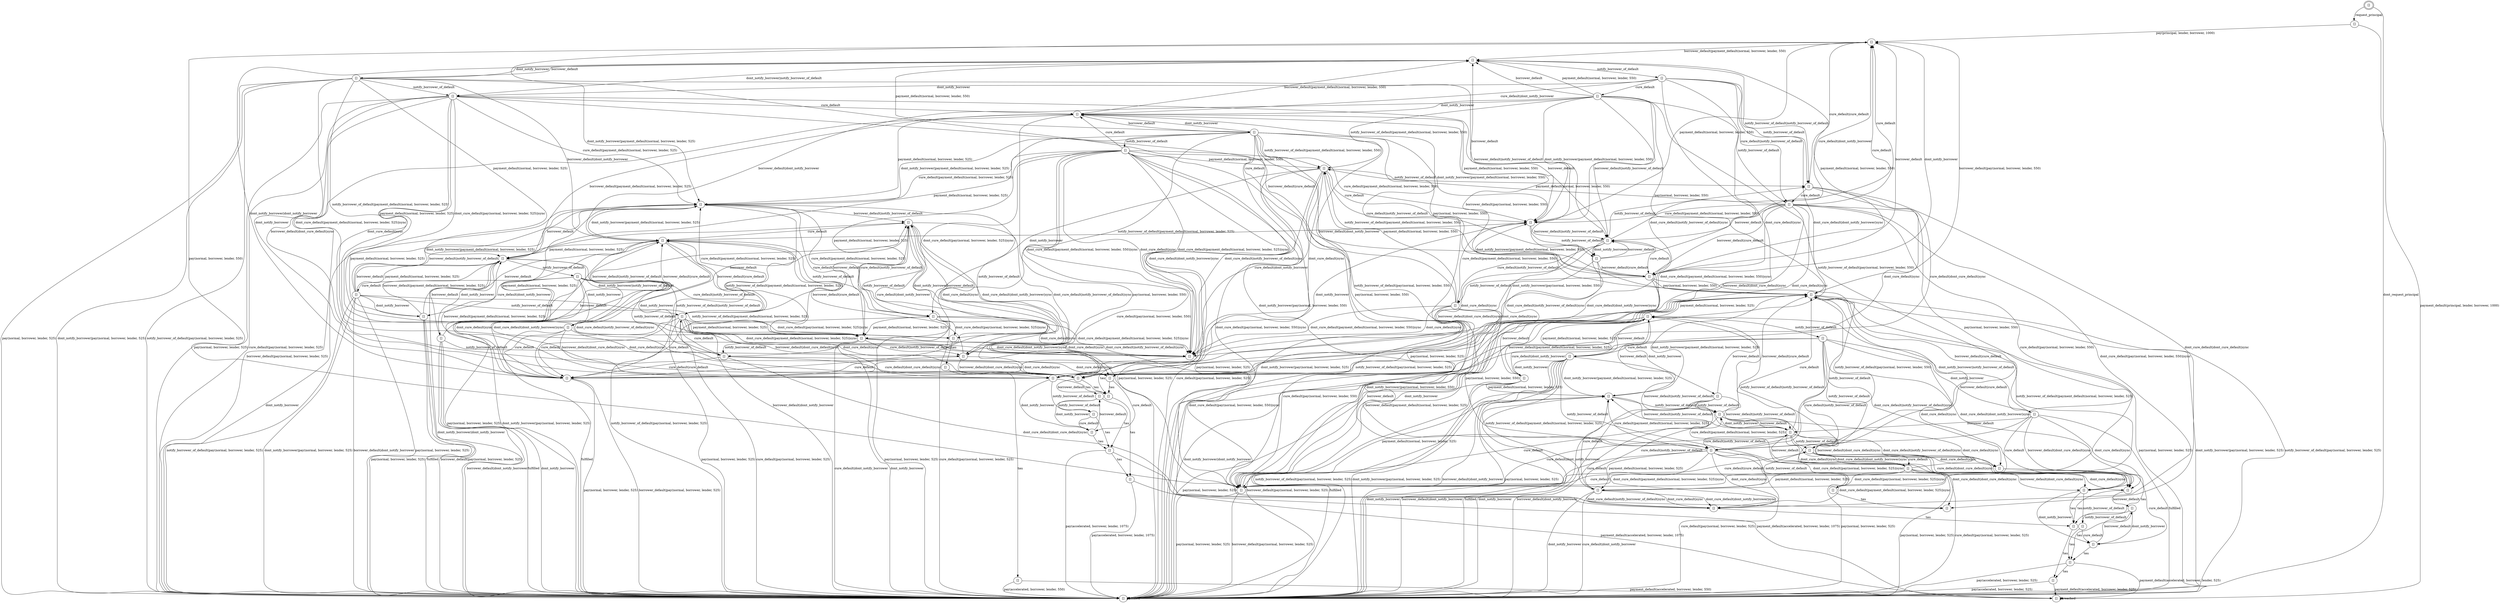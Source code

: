 digraph G {
center = TRUE;
mclimit = 10.0;
nodesep = 0.05;
node [ width=0.25, height=0.25, label="" ];
s28 [ peripheries=2 ];
s0 [label="[]"];
s1 [label="[]"];
s2 [label="[]"];
s3 [label="[]"];
s4 [label="[]"];
s5 [label="[]"];
s6 [label="[]"];
s7 [label="[]"];
s8 [label="[]"];
s9 [label="[]"];
s10 [label="[]"];
s11 [label="[]"];
s12 [label="[]"];
s13 [label="[]"];
s14 [label="[]"];
s15 [label="[]"];
s16 [label="[]"];
s17 [label="[]"];
s18 [label="[]"];
s19 [label="[]"];
s20 [label="[]"];
s21 [label="[]"];
s22 [label="[]"];
s23 [label="[]"];
s24 [label="[]"];
s25 [label="[]"];
s26 [label="[]"];
s27 [label="[]"];
s28 [label="[]"];
s29 [label="[]"];
s30 [label="[]"];
s31 [label="[]"];
s32 [label="[]"];
s33 [label="[]"];
s34 [label="[]"];
s35 [label="[]"];
s36 [label="[]"];
s37 [label="[]"];
s38 [label="[]"];
s39 [label="[]"];
s40 [label="[]"];
s41 [label="[]"];
s42 [label="[]"];
s43 [label="[]"];
s44 [label="[]"];
s45 [label="[]"];
s46 [label="[]"];
s47 [label="[]"];
s48 [label="[]"];
s49 [label="[]"];
s50 [label="[]"];
s51 [label="[]"];
s52 [label="[]"];
s53 [label="[]"];
s54 [label="[]"];
s55 [label="[]"];
s56 [label="[]"];
s57 [label="[]"];
s58 [label="[]"];
s59 [label="[]"];
s60 [label="[]"];
s61 [label="[]"];
s62 [label="[]"];
s63 [label="[]"];
s64 [label="[]"];
s65 [label="[]"];
s66 [label="[]"];
s67 [label="[]"];
s68 [label="[]"];
s69 [label="[]"];
s70 [label="[]"];
s71 [label="[]"];
s72 [label="[]"];
s73 [label="[]"];
s74 [label="[]"];
s75 [label="[]"];
s0->s42[label="tau"];
s0->s3[label="borrower_default"];
s1->s5[label="dont_notify_borrower"];
s1->s6[label="notify_borrower_of_default"];
s1->s47[label="dont_cure_default|dont_notify_borrower|sync"];
s1->s49[label="dont_cure_default|sync"];
s1->s48[label="dont_cure_default|notify_borrower_of_default|sync"];
s1->s11[label="cure_default"];
s1->s20[label="cure_default|notify_borrower_of_default"];
s1->s10[label="cure_default|dont_notify_borrower"];
s2->s40[label="tau"];
s2->s39[label="payment_default(accelerated, borrower, lender, 1075)"];
s2->s34[label="pay(accelerated, borrower, lender, 1075)"];
s3->s42[label="tau"];
s3->s0[label="dont_notify_borrower"];
s3->s4[label="notify_borrower_of_default"];
s4->s42[label="tau"];
s4->s0[label="cure_default"];
s5->s26[label="borrower_default"];
s5->s63[label="payment_default(normal, borrower, lender, 525)"];
s5->s34[label="pay(normal, borrower, lender, 525)"];
s5->s47[label="dont_cure_default|sync"];
s5->s10[label="cure_default"];
s5->s49[label="borrower_default|dont_cure_default|sync"];
s5->s17[label="borrower_default|cure_default"];
s5->s72[label="dont_cure_default|pay(normal, borrower, lender, 525)|sync"];
s5->s34[label="cure_default|pay(normal, borrower, lender, 525)"];
s5->s55[label="cure_default|payment_default(normal, borrower, lender, 525)"];
s5->s75[label="dont_cure_default|payment_default(normal, borrower, lender, 525)|sync"];
s6->s48[label="dont_cure_default|sync"];
s6->s20[label="cure_default"];
s6->s44[label="dont_cure_default|dont_cure_default|sync"];
s6->s47[label="cure_default|dont_cure_default|sync"];
s6->s19[label="cure_default|cure_default"];
s7->s45[label="tau"];
s8->s61[label="dont_notify_borrower"];
s8->s6[label="notify_borrower_of_default"];
s8->s75[label="dont_cure_default|dont_notify_borrower|sync"];
s8->s75[label="dont_cure_default|sync"];
s8->s75[label="dont_cure_default|notify_borrower_of_default|sync"];
s8->s16[label="cure_default"];
s8->s29[label="cure_default|notify_borrower_of_default"];
s8->s59[label="cure_default|dont_notify_borrower"];
s9->s12[label="dont_notify_borrower"];
s9->s1[label="notify_borrower_of_default"];
s9->s5[label="dont_notify_borrower|notify_borrower_of_default"];
s9->s6[label="notify_borrower_of_default|notify_borrower_of_default"];
s9->s59[label="dont_notify_borrower|dont_notify_borrower"];
s10->s38[label="pay(normal, borrower, lender, 550)"];
s10->s9[label="borrower_default|payment_default(normal, borrower, lender, 550)"];
s10->s16[label="payment_default(normal, borrower, lender, 550)"];
s10->s14[label="borrower_default"];
s10->s13[label="borrower_default|pay(normal, borrower, lender, 550)"];
s10->s55[label="payment_default(normal, borrower, lender, 525)"];
s10->s34[label="pay(normal, borrower, lender, 525)"];
s10->s34[label="borrower_default|pay(normal, borrower, lender, 525)"];
s10->s54[label="borrower_default|payment_default(normal, borrower, lender, 525)"];
s11->s13[label="pay(normal, borrower, lender, 550)"];
s11->s9[label="payment_default(normal, borrower, lender, 550)"];
s11->s9[label="borrower_default"];
s11->s10[label="dont_notify_borrower"];
s11->s20[label="notify_borrower_of_default"];
s11->s58[label="borrower_default|dont_notify_borrower"];
s11->s26[label="borrower_default|notify_borrower_of_default"];
s11->s38[label="dont_notify_borrower|pay(normal, borrower, lender, 550)"];
s11->s16[label="dont_notify_borrower|payment_default(normal, borrower, lender, 550)"];
s11->s8[label="notify_borrower_of_default|payment_default(normal, borrower, lender, 550)"];
s11->s35[label="notify_borrower_of_default|pay(normal, borrower, lender, 550)"];
s12->s9[label="borrower_default"];
s12->s54[label="payment_default(normal, borrower, lender, 525)"];
s12->s34[label="pay(normal, borrower, lender, 525)"];
s12->s59[label="dont_notify_borrower"];
s12->s5[label="notify_borrower_of_default"];
s12->s58[label="borrower_default|dont_notify_borrower"];
s12->s26[label="borrower_default|notify_borrower_of_default"];
s12->s63[label="notify_borrower_of_default|payment_default(normal, borrower, lender, 525)"];
s12->s34[label="notify_borrower_of_default|pay(normal, borrower, lender, 525)"];
s12->s55[label="dont_notify_borrower|payment_default(normal, borrower, lender, 525)"];
s12->s34[label="dont_notify_borrower|pay(normal, borrower, lender, 525)"];
s13->s23[label="payment_default(normal, borrower, lender, 525)"];
s13->s34[label="pay(normal, borrower, lender, 525)"];
s13->s38[label="dont_notify_borrower"];
s13->s35[label="notify_borrower_of_default"];
s13->s27[label="notify_borrower_of_default|payment_default(normal, borrower, lender, 525)"];
s13->s34[label="notify_borrower_of_default|pay(normal, borrower, lender, 525)"];
s13->s36[label="dont_notify_borrower|payment_default(normal, borrower, lender, 525)"];
s13->s34[label="dont_notify_borrower|pay(normal, borrower, lender, 525)"];
s14->s13[label="pay(normal, borrower, lender, 550)"];
s14->s9[label="payment_default(normal, borrower, lender, 550)"];
s14->s54[label="payment_default(normal, borrower, lender, 525)"];
s14->s34[label="pay(normal, borrower, lender, 525)"];
s14->s10[label="dont_notify_borrower"];
s14->s18[label="notify_borrower_of_default"];
s14->s38[label="dont_notify_borrower|pay(normal, borrower, lender, 550)"];
s14->s16[label="dont_notify_borrower|payment_default(normal, borrower, lender, 550)"];
s14->s8[label="notify_borrower_of_default|payment_default(normal, borrower, lender, 550)"];
s14->s35[label="notify_borrower_of_default|pay(normal, borrower, lender, 550)"];
s14->s63[label="notify_borrower_of_default|payment_default(normal, borrower, lender, 525)"];
s14->s34[label="notify_borrower_of_default|pay(normal, borrower, lender, 525)"];
s14->s55[label="dont_notify_borrower|payment_default(normal, borrower, lender, 525)"];
s14->s34[label="dont_notify_borrower|pay(normal, borrower, lender, 525)"];
s15->s34[label="fulfilled"];
s15->s13[label="borrower_default"];
s15->s36[label="payment_default(normal, borrower, lender, 525)"];
s15->s34[label="pay(normal, borrower, lender, 525)"];
s15->s34[label="borrower_default|pay(normal, borrower, lender, 525)"];
s15->s23[label="borrower_default|payment_default(normal, borrower, lender, 525)"];
s16->s9[label="borrower_default"];
s16->s59[label="dont_notify_borrower"];
s16->s29[label="notify_borrower_of_default"];
s16->s58[label="borrower_default|dont_notify_borrower"];
s16->s26[label="borrower_default|notify_borrower_of_default"];
s17->s13[label="pay(normal, borrower, lender, 550)"];
s17->s9[label="payment_default(normal, borrower, lender, 550)"];
s17->s19[label="dont_notify_borrower"];
s17->s21[label="notify_borrower_of_default"];
s17->s38[label="dont_notify_borrower|pay(normal, borrower, lender, 550)"];
s17->s16[label="dont_notify_borrower|payment_default(normal, borrower, lender, 550)"];
s17->s8[label="notify_borrower_of_default|payment_default(normal, borrower, lender, 550)"];
s17->s35[label="notify_borrower_of_default|pay(normal, borrower, lender, 550)"];
s18->s35[label="pay(normal, borrower, lender, 550)"];
s18->s8[label="payment_default(normal, borrower, lender, 550)"];
s18->s63[label="payment_default(normal, borrower, lender, 525)"];
s18->s34[label="pay(normal, borrower, lender, 525)"];
s18->s75[label="dont_cure_default|sync"];
s18->s10[label="cure_default"];
s18->s72[label="dont_cure_default|pay(normal, borrower, lender, 525)|sync"];
s18->s34[label="cure_default|pay(normal, borrower, lender, 525)"];
s18->s55[label="cure_default|payment_default(normal, borrower, lender, 525)"];
s18->s75[label="dont_cure_default|payment_default(normal, borrower, lender, 525)|sync"];
s18->s7[label="dont_cure_default|pay(normal, borrower, lender, 550)|sync"];
s18->s75[label="dont_cure_default|payment_default(normal, borrower, lender, 550)|sync"];
s18->s16[label="cure_default|payment_default(normal, borrower, lender, 550)"];
s18->s38[label="cure_default|pay(normal, borrower, lender, 550)"];
s19->s38[label="pay(normal, borrower, lender, 550)"];
s19->s9[label="borrower_default|payment_default(normal, borrower, lender, 550)"];
s19->s16[label="payment_default(normal, borrower, lender, 550)"];
s19->s17[label="borrower_default"];
s19->s13[label="borrower_default|pay(normal, borrower, lender, 550)"];
s20->s35[label="pay(normal, borrower, lender, 550)"];
s20->s8[label="payment_default(normal, borrower, lender, 550)"];
s20->s26[label="borrower_default"];
s20->s47[label="dont_cure_default|sync"];
s20->s19[label="cure_default"];
s20->s49[label="borrower_default|dont_cure_default|sync"];
s20->s17[label="borrower_default|cure_default"];
s20->s7[label="dont_cure_default|pay(normal, borrower, lender, 550)|sync"];
s20->s75[label="dont_cure_default|payment_default(normal, borrower, lender, 550)|sync"];
s20->s16[label="cure_default|payment_default(normal, borrower, lender, 550)"];
s20->s38[label="cure_default|pay(normal, borrower, lender, 550)"];
s21->s35[label="pay(normal, borrower, lender, 550)"];
s21->s8[label="payment_default(normal, borrower, lender, 550)"];
s21->s75[label="dont_cure_default|sync"];
s21->s19[label="cure_default"];
s21->s7[label="dont_cure_default|pay(normal, borrower, lender, 550)|sync"];
s21->s75[label="dont_cure_default|payment_default(normal, borrower, lender, 550)|sync"];
s21->s16[label="cure_default|payment_default(normal, borrower, lender, 550)"];
s21->s38[label="cure_default|pay(normal, borrower, lender, 550)"];
s22->s32[label="dont_notify_borrower"];
s22->s30[label="notify_borrower_of_default"];
s22->s66[label="dont_cure_default|dont_notify_borrower|sync"];
s22->s46[label="dont_cure_default|sync"];
s22->s67[label="dont_cure_default|notify_borrower_of_default|sync"];
s22->s25[label="cure_default"];
s22->s37[label="cure_default|notify_borrower_of_default"];
s22->s15[label="cure_default|dont_notify_borrower"];
s23->s24[label="dont_notify_borrower"];
s23->s22[label="notify_borrower_of_default"];
s23->s32[label="dont_notify_borrower|notify_borrower_of_default"];
s23->s30[label="notify_borrower_of_default|notify_borrower_of_default"];
s23->s34[label="dont_notify_borrower|dont_notify_borrower"];
s24->s34[label="fulfilled"];
s24->s23[label="borrower_default"];
s24->s34[label="dont_notify_borrower"];
s24->s64[label="notify_borrower_of_default"];
s24->s34[label="borrower_default|dont_notify_borrower"];
s24->s31[label="borrower_default|notify_borrower_of_default"];
s25->s23[label="borrower_default"];
s25->s23[label="payment_default(normal, borrower, lender, 525)"];
s25->s34[label="pay(normal, borrower, lender, 525)"];
s25->s15[label="dont_notify_borrower"];
s25->s37[label="notify_borrower_of_default"];
s25->s34[label="borrower_default|dont_notify_borrower"];
s25->s31[label="borrower_default|notify_borrower_of_default"];
s25->s27[label="notify_borrower_of_default|payment_default(normal, borrower, lender, 525)"];
s25->s34[label="notify_borrower_of_default|pay(normal, borrower, lender, 525)"];
s25->s36[label="dont_notify_borrower|payment_default(normal, borrower, lender, 525)"];
s25->s34[label="dont_notify_borrower|pay(normal, borrower, lender, 525)"];
s26->s29[label="dont_notify_borrower"];
s26->s6[label="notify_borrower_of_default"];
s26->s47[label="dont_cure_default|dont_notify_borrower|sync"];
s26->s49[label="dont_cure_default|sync"];
s26->s48[label="dont_cure_default|notify_borrower_of_default|sync"];
s26->s17[label="cure_default"];
s26->s21[label="cure_default|notify_borrower_of_default"];
s26->s19[label="cure_default|dont_notify_borrower"];
s27->s34[label="dont_notify_borrower"];
s27->s30[label="notify_borrower_of_default"];
s27->s7[label="dont_cure_default|dont_notify_borrower|sync"];
s27->s7[label="dont_cure_default|sync"];
s27->s7[label="dont_cure_default|notify_borrower_of_default|sync"];
s27->s36[label="cure_default"];
s27->s64[label="cure_default|notify_borrower_of_default"];
s27->s34[label="cure_default|dont_notify_borrower"];
s28->s33[label="request_principal"];
s28->s34[label="dont_request_principal"];
s29->s26[label="borrower_default"];
s29->s47[label="dont_cure_default|sync"];
s29->s19[label="cure_default"];
s29->s49[label="borrower_default|dont_cure_default|sync"];
s29->s17[label="borrower_default|cure_default"];
s30->s67[label="dont_cure_default|sync"];
s30->s37[label="cure_default"];
s30->s44[label="dont_cure_default|dont_cure_default|sync"];
s30->s66[label="cure_default|dont_cure_default|sync"];
s30->s38[label="cure_default|cure_default"];
s31->s64[label="dont_notify_borrower"];
s31->s30[label="notify_borrower_of_default"];
s31->s66[label="dont_cure_default|dont_notify_borrower|sync"];
s31->s46[label="dont_cure_default|sync"];
s31->s67[label="dont_cure_default|notify_borrower_of_default|sync"];
s31->s13[label="cure_default"];
s31->s35[label="cure_default|notify_borrower_of_default"];
s31->s38[label="cure_default|dont_notify_borrower"];
s32->s34[label="fulfilled"];
s32->s31[label="borrower_default"];
s32->s66[label="dont_cure_default|sync"];
s32->s38[label="cure_default"];
s32->s46[label="borrower_default|dont_cure_default|sync"];
s32->s13[label="borrower_default|cure_default"];
s33->s19[label="pay(principal, lender, borrower, 1000)"];
s33->s39[label="payment_default(principal, lender, borrower, 1000)"];
s34->s34[label="fulfilled"];
s35->s27[label="payment_default(normal, borrower, lender, 525)"];
s35->s34[label="pay(normal, borrower, lender, 525)"];
s35->s7[label="dont_cure_default|sync"];
s35->s38[label="cure_default"];
s35->s71[label="dont_cure_default|pay(normal, borrower, lender, 525)|sync"];
s35->s34[label="cure_default|pay(normal, borrower, lender, 525)"];
s35->s36[label="cure_default|payment_default(normal, borrower, lender, 525)"];
s35->s7[label="dont_cure_default|payment_default(normal, borrower, lender, 525)|sync"];
s36->s23[label="borrower_default"];
s36->s34[label="dont_notify_borrower"];
s36->s64[label="notify_borrower_of_default"];
s36->s34[label="borrower_default|dont_notify_borrower"];
s36->s31[label="borrower_default|notify_borrower_of_default"];
s37->s31[label="borrower_default"];
s37->s27[label="payment_default(normal, borrower, lender, 525)"];
s37->s34[label="pay(normal, borrower, lender, 525)"];
s37->s66[label="dont_cure_default|sync"];
s37->s38[label="cure_default"];
s37->s46[label="borrower_default|dont_cure_default|sync"];
s37->s13[label="borrower_default|cure_default"];
s37->s71[label="dont_cure_default|pay(normal, borrower, lender, 525)|sync"];
s37->s34[label="cure_default|pay(normal, borrower, lender, 525)"];
s37->s36[label="cure_default|payment_default(normal, borrower, lender, 525)"];
s37->s7[label="dont_cure_default|payment_default(normal, borrower, lender, 525)|sync"];
s38->s13[label="borrower_default"];
s38->s36[label="payment_default(normal, borrower, lender, 525)"];
s38->s34[label="pay(normal, borrower, lender, 525)"];
s38->s34[label="borrower_default|pay(normal, borrower, lender, 525)"];
s38->s23[label="borrower_default|payment_default(normal, borrower, lender, 525)"];
s39->s39[label="breached"];
s40->s39[label="payment_default(accelerated, borrower, lender, 1075)"];
s40->s34[label="pay(accelerated, borrower, lender, 1075)"];
s41->s39[label="payment_default(accelerated, borrower, lender, 550)"];
s41->s34[label="pay(accelerated, borrower, lender, 550)"];
s42->s43[label="tau"];
s42->s39[label="payment_default(accelerated, borrower, lender, 525)"];
s42->s34[label="pay(accelerated, borrower, lender, 525)"];
s43->s39[label="payment_default(accelerated, borrower, lender, 525)"];
s43->s34[label="pay(accelerated, borrower, lender, 525)"];
s45->s43[label="tau"];
s46->s45[label="tau"];
s46->s0[label="dont_notify_borrower"];
s46->s4[label="notify_borrower_of_default"];
s47->s74[label="tau"];
s47->s69[label="borrower_default"];
s48->s74[label="tau"];
s48->s68[label="cure_default"];
s49->s74[label="tau"];
s49->s68[label="dont_notify_borrower"];
s49->s70[label="notify_borrower_of_default"];
s50->s65[label="dont_notify_borrower"];
s50->s62[label="notify_borrower_of_default"];
s50->s47[label="dont_cure_default|dont_notify_borrower|sync"];
s50->s49[label="dont_cure_default|sync"];
s50->s48[label="dont_cure_default|notify_borrower_of_default|sync"];
s50->s58[label="cure_default"];
s50->s61[label="cure_default|notify_borrower_of_default"];
s50->s59[label="cure_default|dont_notify_borrower"];
s51->s53[label="dont_notify_borrower"];
s51->s62[label="notify_borrower_of_default"];
s51->s47[label="dont_cure_default|dont_notify_borrower|sync"];
s51->s49[label="dont_cure_default|sync"];
s51->s48[label="dont_cure_default|notify_borrower_of_default|sync"];
s51->s57[label="cure_default"];
s51->s52[label="cure_default|notify_borrower_of_default"];
s51->s60[label="cure_default|dont_notify_borrower"];
s52->s50[label="borrower_default"];
s52->s63[label="payment_default(normal, borrower, lender, 525)"];
s52->s34[label="pay(normal, borrower, lender, 525)"];
s52->s47[label="dont_cure_default|sync"];
s52->s59[label="cure_default"];
s52->s49[label="borrower_default|dont_cure_default|sync"];
s52->s58[label="borrower_default|cure_default"];
s52->s72[label="dont_cure_default|pay(normal, borrower, lender, 525)|sync"];
s52->s34[label="cure_default|pay(normal, borrower, lender, 525)"];
s52->s55[label="cure_default|payment_default(normal, borrower, lender, 525)"];
s52->s75[label="dont_cure_default|payment_default(normal, borrower, lender, 525)|sync"];
s53->s34[label="fulfilled"];
s53->s50[label="borrower_default"];
s53->s47[label="dont_cure_default|sync"];
s53->s59[label="cure_default"];
s53->s49[label="borrower_default|dont_cure_default|sync"];
s53->s58[label="borrower_default|cure_default"];
s54->s56[label="dont_notify_borrower"];
s54->s51[label="notify_borrower_of_default"];
s54->s53[label="dont_notify_borrower|notify_borrower_of_default"];
s54->s62[label="notify_borrower_of_default|notify_borrower_of_default"];
s54->s34[label="dont_notify_borrower|dont_notify_borrower"];
s55->s54[label="borrower_default"];
s55->s34[label="dont_notify_borrower"];
s55->s65[label="notify_borrower_of_default"];
s55->s34[label="borrower_default|dont_notify_borrower"];
s55->s50[label="borrower_default|notify_borrower_of_default"];
s56->s34[label="fulfilled"];
s56->s54[label="borrower_default"];
s56->s34[label="dont_notify_borrower"];
s56->s65[label="notify_borrower_of_default"];
s56->s34[label="borrower_default|dont_notify_borrower"];
s56->s50[label="borrower_default|notify_borrower_of_default"];
s57->s54[label="borrower_default"];
s57->s54[label="payment_default(normal, borrower, lender, 525)"];
s57->s34[label="pay(normal, borrower, lender, 525)"];
s57->s60[label="dont_notify_borrower"];
s57->s52[label="notify_borrower_of_default"];
s57->s34[label="borrower_default|dont_notify_borrower"];
s57->s50[label="borrower_default|notify_borrower_of_default"];
s57->s63[label="notify_borrower_of_default|payment_default(normal, borrower, lender, 525)"];
s57->s34[label="notify_borrower_of_default|pay(normal, borrower, lender, 525)"];
s57->s55[label="dont_notify_borrower|payment_default(normal, borrower, lender, 525)"];
s57->s34[label="dont_notify_borrower|pay(normal, borrower, lender, 525)"];
s58->s54[label="payment_default(normal, borrower, lender, 525)"];
s58->s34[label="pay(normal, borrower, lender, 525)"];
s58->s59[label="dont_notify_borrower"];
s58->s61[label="notify_borrower_of_default"];
s58->s63[label="notify_borrower_of_default|payment_default(normal, borrower, lender, 525)"];
s58->s34[label="notify_borrower_of_default|pay(normal, borrower, lender, 525)"];
s58->s55[label="dont_notify_borrower|payment_default(normal, borrower, lender, 525)"];
s58->s34[label="dont_notify_borrower|pay(normal, borrower, lender, 525)"];
s59->s58[label="borrower_default"];
s59->s55[label="payment_default(normal, borrower, lender, 525)"];
s59->s34[label="pay(normal, borrower, lender, 525)"];
s59->s34[label="borrower_default|pay(normal, borrower, lender, 525)"];
s59->s54[label="borrower_default|payment_default(normal, borrower, lender, 525)"];
s60->s34[label="fulfilled"];
s60->s58[label="borrower_default"];
s60->s55[label="payment_default(normal, borrower, lender, 525)"];
s60->s34[label="pay(normal, borrower, lender, 525)"];
s60->s34[label="borrower_default|pay(normal, borrower, lender, 525)"];
s60->s54[label="borrower_default|payment_default(normal, borrower, lender, 525)"];
s61->s63[label="payment_default(normal, borrower, lender, 525)"];
s61->s34[label="pay(normal, borrower, lender, 525)"];
s61->s75[label="dont_cure_default|sync"];
s61->s59[label="cure_default"];
s61->s72[label="dont_cure_default|pay(normal, borrower, lender, 525)|sync"];
s61->s34[label="cure_default|pay(normal, borrower, lender, 525)"];
s61->s55[label="cure_default|payment_default(normal, borrower, lender, 525)"];
s61->s75[label="dont_cure_default|payment_default(normal, borrower, lender, 525)|sync"];
s62->s48[label="dont_cure_default|sync"];
s62->s52[label="cure_default"];
s62->s44[label="dont_cure_default|dont_cure_default|sync"];
s62->s47[label="cure_default|dont_cure_default|sync"];
s62->s59[label="cure_default|cure_default"];
s63->s34[label="dont_notify_borrower"];
s63->s62[label="notify_borrower_of_default"];
s63->s75[label="dont_cure_default|dont_notify_borrower|sync"];
s63->s75[label="dont_cure_default|sync"];
s63->s75[label="dont_cure_default|notify_borrower_of_default|sync"];
s63->s55[label="cure_default"];
s63->s65[label="cure_default|notify_borrower_of_default"];
s63->s34[label="cure_default|dont_notify_borrower"];
s64->s31[label="borrower_default"];
s64->s66[label="dont_cure_default|sync"];
s64->s38[label="cure_default"];
s64->s46[label="borrower_default|dont_cure_default|sync"];
s64->s13[label="borrower_default|cure_default"];
s65->s50[label="borrower_default"];
s65->s47[label="dont_cure_default|sync"];
s65->s59[label="cure_default"];
s65->s49[label="borrower_default|dont_cure_default|sync"];
s65->s58[label="borrower_default|cure_default"];
s66->s45[label="tau"];
s66->s3[label="borrower_default"];
s67->s45[label="tau"];
s67->s0[label="cure_default"];
s68->s2[label="tau"];
s68->s69[label="borrower_default"];
s69->s2[label="tau"];
s69->s68[label="dont_notify_borrower"];
s69->s70[label="notify_borrower_of_default"];
s70->s2[label="tau"];
s70->s68[label="cure_default"];
s71->s44[label="tau"];
s72->s73[label="tau"];
s73->s41[label="tau"];
s74->s40[label="tau"];
s75->s74[label="tau"];
}
